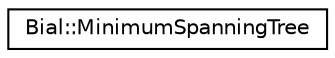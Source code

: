digraph "Graphical Class Hierarchy"
{
  edge [fontname="Helvetica",fontsize="10",labelfontname="Helvetica",labelfontsize="10"];
  node [fontname="Helvetica",fontsize="10",shape=record];
  rankdir="LR";
  Node1 [label="Bial::MinimumSpanningTree",height=0.2,width=0.4,color="black", fillcolor="white", style="filled",URL="$class_bial_1_1_minimum_spanning_tree.html",tooltip="Minimum spanning three algorithm. "];
}
